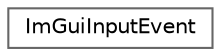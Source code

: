 digraph "Graphical Class Hierarchy"
{
 // LATEX_PDF_SIZE
  bgcolor="transparent";
  edge [fontname=Helvetica,fontsize=10,labelfontname=Helvetica,labelfontsize=10];
  node [fontname=Helvetica,fontsize=10,shape=box,height=0.2,width=0.4];
  rankdir="LR";
  Node0 [label="ImGuiInputEvent",height=0.2,width=0.4,color="grey40", fillcolor="white", style="filled",URL="$struct_im_gui_input_event.html",tooltip=" "];
}
